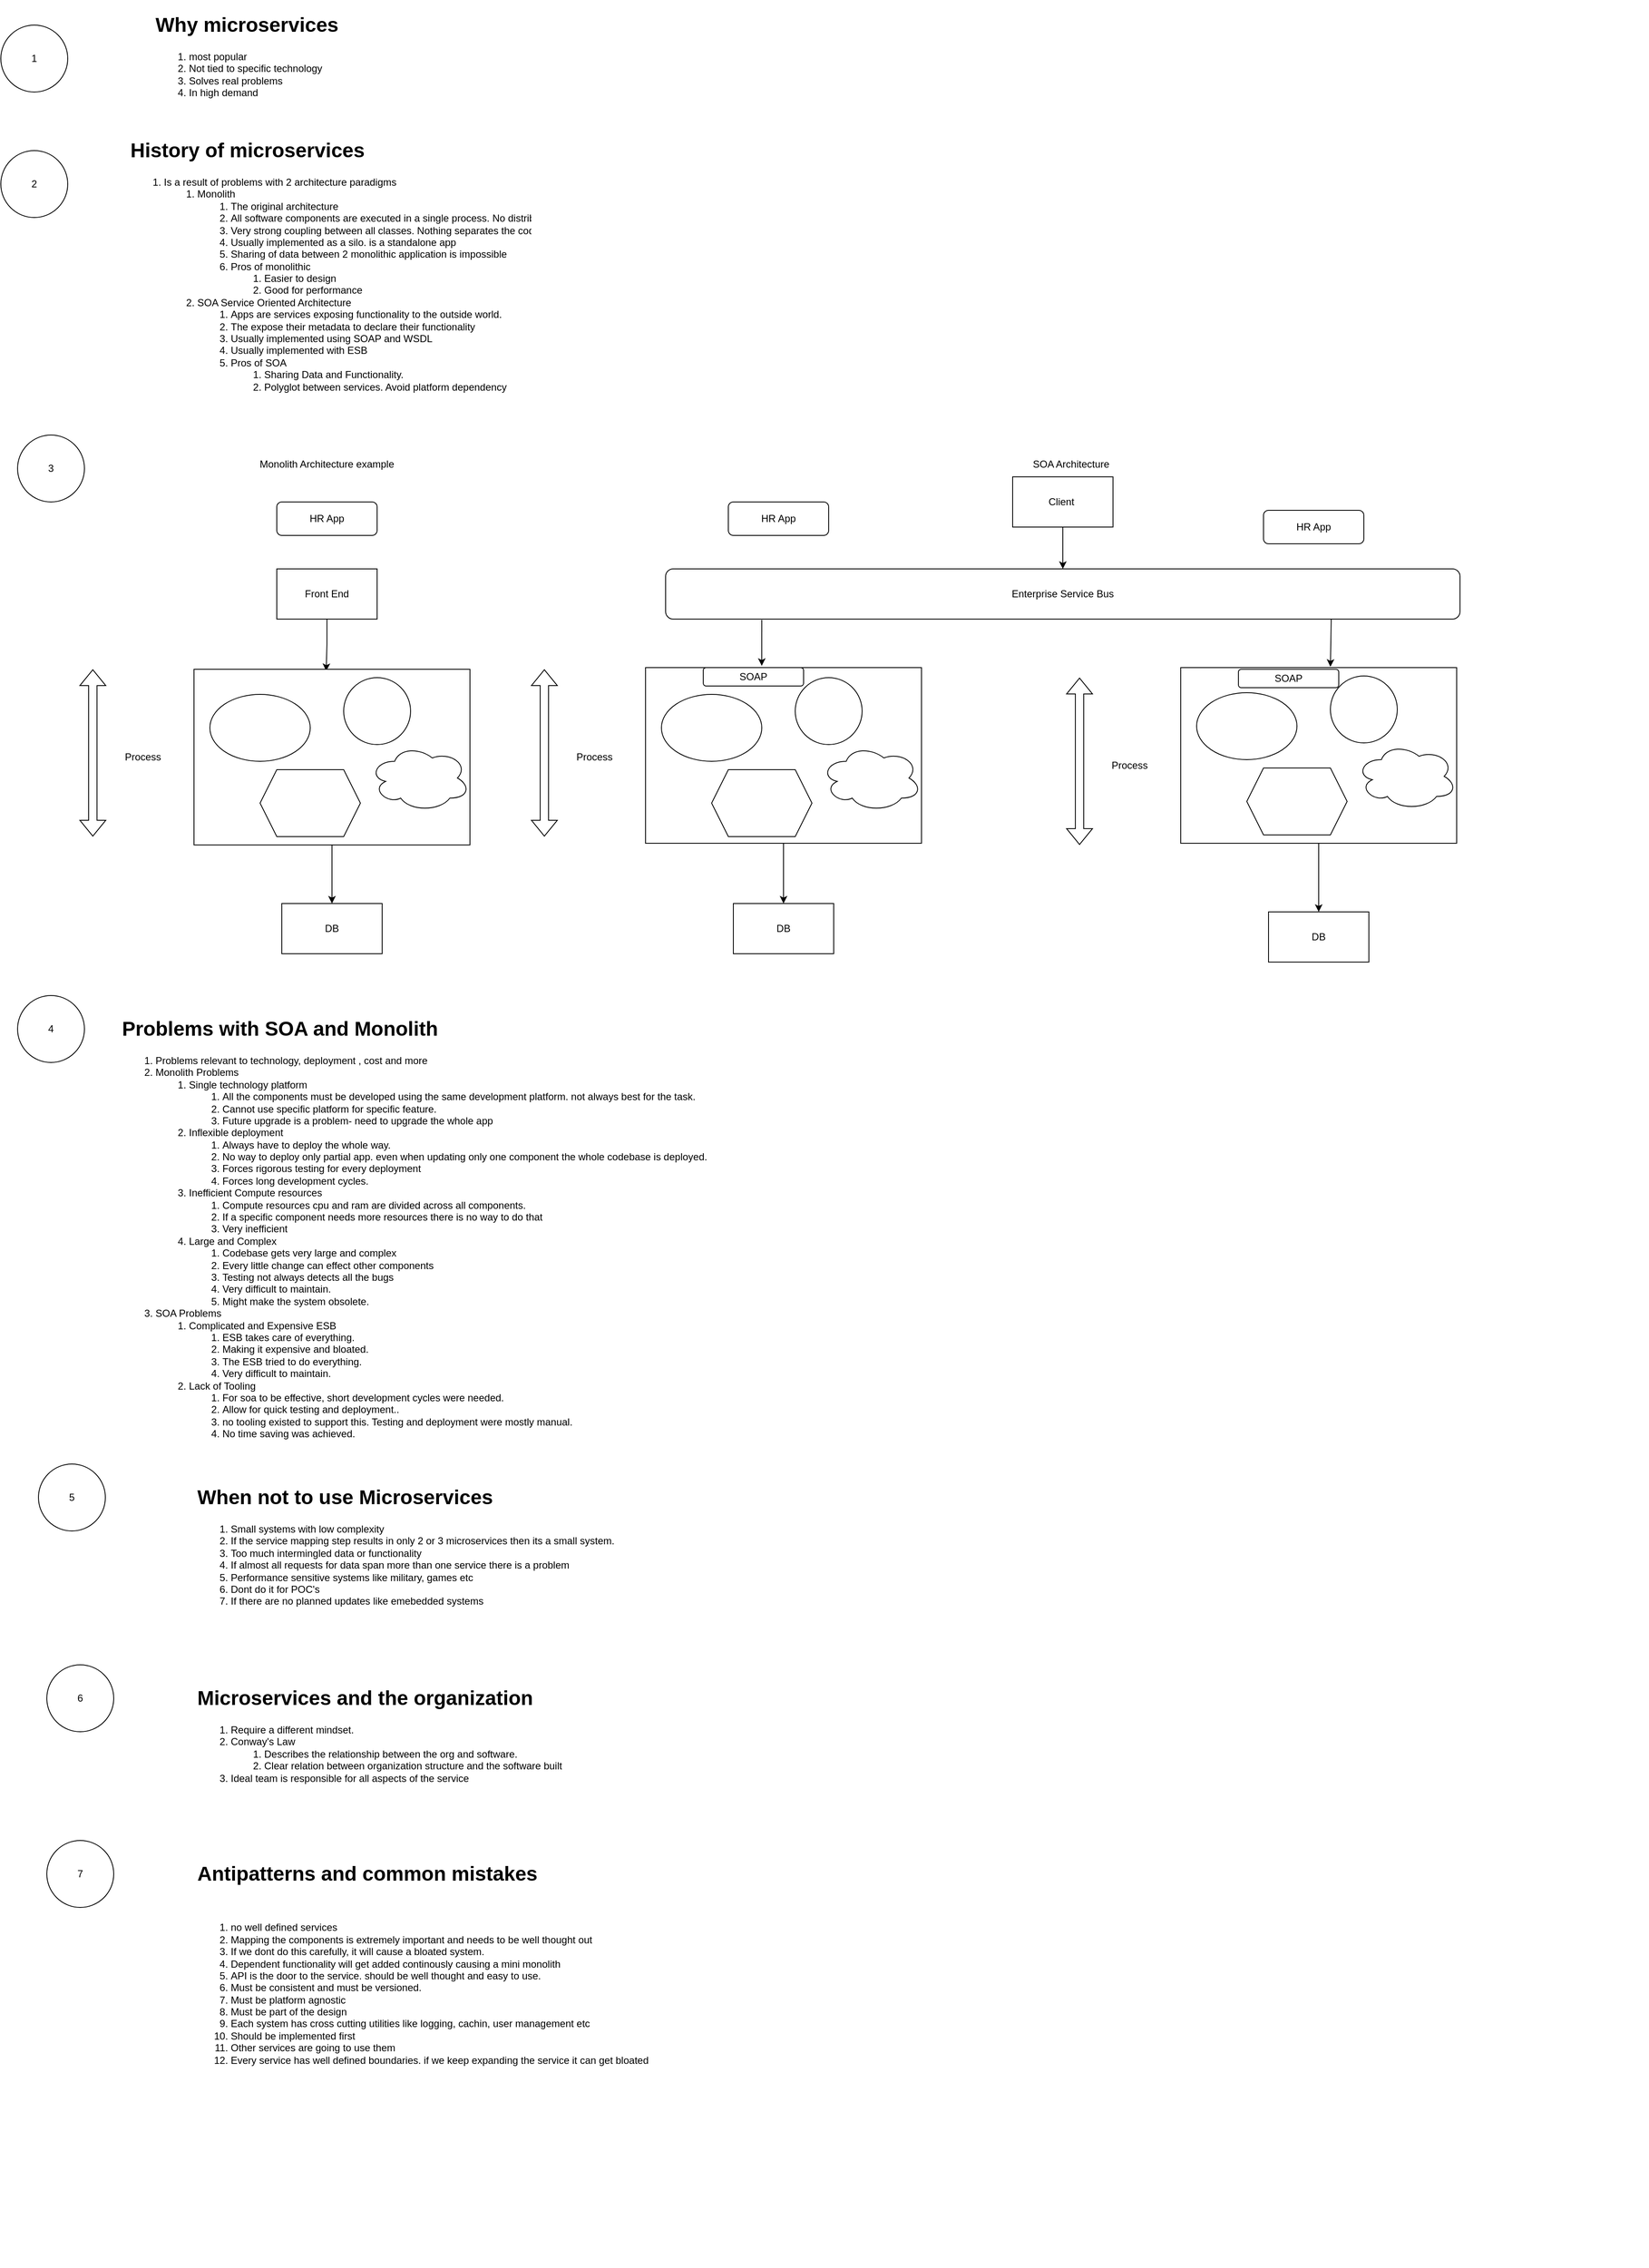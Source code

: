 <mxfile version="21.4.0" type="github" pages="8">
  <diagram name="Introduction" id="pCYoApze2mlJDBtpFGO-">
    <mxGraphModel dx="954" dy="616" grid="1" gridSize="10" guides="1" tooltips="1" connect="1" arrows="1" fold="1" page="1" pageScale="1" pageWidth="3300" pageHeight="4681" math="0" shadow="0">
      <root>
        <mxCell id="0" />
        <mxCell id="1" parent="0" />
        <mxCell id="_pW_XKn8Rst2uhFRbYtF-1" value="&lt;h1&gt;Why microservices&lt;/h1&gt;&lt;div&gt;&lt;ol&gt;&lt;li&gt;most popular&lt;/li&gt;&lt;li&gt;Not tied to specific technology&lt;/li&gt;&lt;li&gt;Solves real problems&lt;/li&gt;&lt;li&gt;In high demand&lt;/li&gt;&lt;/ol&gt;&lt;/div&gt;" style="text;html=1;strokeColor=none;fillColor=none;spacing=5;spacingTop=-20;whiteSpace=wrap;overflow=hidden;rounded=0;" vertex="1" parent="1">
          <mxGeometry x="240" y="90" width="1790" height="120" as="geometry" />
        </mxCell>
        <mxCell id="_pW_XKn8Rst2uhFRbYtF-2" value="1" style="ellipse;whiteSpace=wrap;html=1;aspect=fixed;" vertex="1" parent="1">
          <mxGeometry x="60" y="110" width="80" height="80" as="geometry" />
        </mxCell>
        <mxCell id="_pW_XKn8Rst2uhFRbYtF-3" value="&lt;h1&gt;History of microservices&lt;/h1&gt;&lt;div&gt;&lt;ol&gt;&lt;li&gt;Is a result of problems with 2 architecture paradigms&lt;/li&gt;&lt;ol&gt;&lt;li&gt;Monolith&lt;/li&gt;&lt;ol&gt;&lt;li&gt;The original architecture&lt;/li&gt;&lt;li&gt;All software components are executed in a single process. No distribution of any kind&lt;/li&gt;&lt;li&gt;Very strong coupling between all classes. Nothing separates the code.&lt;/li&gt;&lt;li&gt;Usually implemented as a silo. is a standalone app&lt;/li&gt;&lt;li&gt;Sharing of data between 2 monolithic application is impossible&lt;/li&gt;&lt;li&gt;Pros of monolithic&lt;/li&gt;&lt;ol&gt;&lt;li&gt;Easier to design&lt;/li&gt;&lt;li&gt;Good for performance&amp;nbsp;&lt;/li&gt;&lt;/ol&gt;&lt;/ol&gt;&lt;li&gt;SOA Service Oriented Architecture&lt;/li&gt;&lt;ol&gt;&lt;li&gt;Apps are services exposing functionality to the outside world.&amp;nbsp;&lt;/li&gt;&lt;li&gt;The expose their metadata to declare their functionality&lt;/li&gt;&lt;li&gt;Usually implemented using SOAP and WSDL&lt;/li&gt;&lt;li&gt;Usually implemented with ESB&lt;/li&gt;&lt;li&gt;Pros of SOA&lt;/li&gt;&lt;ol&gt;&lt;li&gt;Sharing Data and Functionality.&lt;/li&gt;&lt;li&gt;Polyglot between services. Avoid platform dependency&lt;/li&gt;&lt;/ol&gt;&lt;/ol&gt;&lt;/ol&gt;&lt;/ol&gt;&lt;/div&gt;" style="text;html=1;strokeColor=none;fillColor=none;spacing=5;spacingTop=-20;whiteSpace=wrap;overflow=hidden;rounded=0;" vertex="1" parent="1">
          <mxGeometry x="210" y="240" width="1820" height="320" as="geometry" />
        </mxCell>
        <mxCell id="_pW_XKn8Rst2uhFRbYtF-4" value="2" style="ellipse;whiteSpace=wrap;html=1;aspect=fixed;" vertex="1" parent="1">
          <mxGeometry x="60" y="260" width="80" height="80" as="geometry" />
        </mxCell>
        <mxCell id="_pW_XKn8Rst2uhFRbYtF-5" value="3" style="ellipse;whiteSpace=wrap;html=1;aspect=fixed;" vertex="1" parent="1">
          <mxGeometry x="80" y="600" width="80" height="80" as="geometry" />
        </mxCell>
        <mxCell id="_pW_XKn8Rst2uhFRbYtF-6" value="Monolith Architecture example" style="text;html=1;strokeColor=none;fillColor=none;align=center;verticalAlign=middle;whiteSpace=wrap;rounded=0;" vertex="1" parent="1">
          <mxGeometry x="250" y="620" width="400" height="30" as="geometry" />
        </mxCell>
        <mxCell id="_pW_XKn8Rst2uhFRbYtF-7" value="HR App" style="rounded=1;whiteSpace=wrap;html=1;" vertex="1" parent="1">
          <mxGeometry x="390" y="680" width="120" height="40" as="geometry" />
        </mxCell>
        <mxCell id="_pW_XKn8Rst2uhFRbYtF-14" style="edgeStyle=orthogonalEdgeStyle;rounded=0;orthogonalLoop=1;jettySize=auto;html=1;entryX=0.479;entryY=0.01;entryDx=0;entryDy=0;entryPerimeter=0;" edge="1" parent="1" source="_pW_XKn8Rst2uhFRbYtF-8" target="_pW_XKn8Rst2uhFRbYtF-9">
          <mxGeometry relative="1" as="geometry" />
        </mxCell>
        <mxCell id="_pW_XKn8Rst2uhFRbYtF-8" value="Front End" style="rounded=0;whiteSpace=wrap;html=1;" vertex="1" parent="1">
          <mxGeometry x="390" y="760" width="120" height="60" as="geometry" />
        </mxCell>
        <mxCell id="_pW_XKn8Rst2uhFRbYtF-17" value="" style="edgeStyle=orthogonalEdgeStyle;rounded=0;orthogonalLoop=1;jettySize=auto;html=1;" edge="1" parent="1" source="_pW_XKn8Rst2uhFRbYtF-9" target="_pW_XKn8Rst2uhFRbYtF-16">
          <mxGeometry relative="1" as="geometry" />
        </mxCell>
        <mxCell id="_pW_XKn8Rst2uhFRbYtF-9" value="" style="rounded=0;whiteSpace=wrap;html=1;" vertex="1" parent="1">
          <mxGeometry x="291" y="880" width="330" height="210" as="geometry" />
        </mxCell>
        <mxCell id="_pW_XKn8Rst2uhFRbYtF-10" value="" style="ellipse;whiteSpace=wrap;html=1;" vertex="1" parent="1">
          <mxGeometry x="310" y="910" width="120" height="80" as="geometry" />
        </mxCell>
        <mxCell id="_pW_XKn8Rst2uhFRbYtF-11" value="" style="ellipse;whiteSpace=wrap;html=1;aspect=fixed;" vertex="1" parent="1">
          <mxGeometry x="470" y="890" width="80" height="80" as="geometry" />
        </mxCell>
        <mxCell id="_pW_XKn8Rst2uhFRbYtF-12" value="" style="shape=hexagon;perimeter=hexagonPerimeter2;whiteSpace=wrap;html=1;fixedSize=1;" vertex="1" parent="1">
          <mxGeometry x="370" y="1000" width="120" height="80" as="geometry" />
        </mxCell>
        <mxCell id="_pW_XKn8Rst2uhFRbYtF-15" value="" style="ellipse;shape=cloud;whiteSpace=wrap;html=1;" vertex="1" parent="1">
          <mxGeometry x="501" y="970" width="120" height="80" as="geometry" />
        </mxCell>
        <mxCell id="_pW_XKn8Rst2uhFRbYtF-16" value="DB" style="rounded=0;whiteSpace=wrap;html=1;" vertex="1" parent="1">
          <mxGeometry x="396" y="1160" width="120" height="60" as="geometry" />
        </mxCell>
        <mxCell id="_pW_XKn8Rst2uhFRbYtF-18" value="" style="shape=flexArrow;endArrow=classic;startArrow=classic;html=1;rounded=0;" edge="1" parent="1">
          <mxGeometry width="100" height="100" relative="1" as="geometry">
            <mxPoint x="170" y="1080" as="sourcePoint" />
            <mxPoint x="170" y="880" as="targetPoint" />
          </mxGeometry>
        </mxCell>
        <mxCell id="_pW_XKn8Rst2uhFRbYtF-19" value="Process" style="text;html=1;strokeColor=none;fillColor=none;align=center;verticalAlign=middle;whiteSpace=wrap;rounded=0;" vertex="1" parent="1">
          <mxGeometry x="200" y="970" width="60" height="30" as="geometry" />
        </mxCell>
        <mxCell id="_pW_XKn8Rst2uhFRbYtF-20" value="SOA Architecture" style="text;html=1;strokeColor=none;fillColor=none;align=center;verticalAlign=middle;whiteSpace=wrap;rounded=0;" vertex="1" parent="1">
          <mxGeometry x="1140" y="620" width="400" height="30" as="geometry" />
        </mxCell>
        <mxCell id="_pW_XKn8Rst2uhFRbYtF-21" value="HR App" style="rounded=1;whiteSpace=wrap;html=1;" vertex="1" parent="1">
          <mxGeometry x="930" y="680" width="120" height="40" as="geometry" />
        </mxCell>
        <mxCell id="_pW_XKn8Rst2uhFRbYtF-24" value="" style="edgeStyle=orthogonalEdgeStyle;rounded=0;orthogonalLoop=1;jettySize=auto;html=1;" edge="1" parent="1" source="_pW_XKn8Rst2uhFRbYtF-25" target="_pW_XKn8Rst2uhFRbYtF-30">
          <mxGeometry relative="1" as="geometry" />
        </mxCell>
        <mxCell id="_pW_XKn8Rst2uhFRbYtF-25" value="" style="rounded=0;whiteSpace=wrap;html=1;" vertex="1" parent="1">
          <mxGeometry x="831" y="878" width="330" height="210" as="geometry" />
        </mxCell>
        <mxCell id="_pW_XKn8Rst2uhFRbYtF-26" value="" style="ellipse;whiteSpace=wrap;html=1;" vertex="1" parent="1">
          <mxGeometry x="850" y="910" width="120" height="80" as="geometry" />
        </mxCell>
        <mxCell id="_pW_XKn8Rst2uhFRbYtF-27" value="" style="ellipse;whiteSpace=wrap;html=1;aspect=fixed;" vertex="1" parent="1">
          <mxGeometry x="1010" y="890" width="80" height="80" as="geometry" />
        </mxCell>
        <mxCell id="_pW_XKn8Rst2uhFRbYtF-28" value="" style="shape=hexagon;perimeter=hexagonPerimeter2;whiteSpace=wrap;html=1;fixedSize=1;" vertex="1" parent="1">
          <mxGeometry x="910" y="1000" width="120" height="80" as="geometry" />
        </mxCell>
        <mxCell id="_pW_XKn8Rst2uhFRbYtF-29" value="" style="ellipse;shape=cloud;whiteSpace=wrap;html=1;" vertex="1" parent="1">
          <mxGeometry x="1041" y="970" width="120" height="80" as="geometry" />
        </mxCell>
        <mxCell id="_pW_XKn8Rst2uhFRbYtF-30" value="DB" style="rounded=0;whiteSpace=wrap;html=1;" vertex="1" parent="1">
          <mxGeometry x="936" y="1160" width="120" height="60" as="geometry" />
        </mxCell>
        <mxCell id="_pW_XKn8Rst2uhFRbYtF-31" value="" style="shape=flexArrow;endArrow=classic;startArrow=classic;html=1;rounded=0;" edge="1" parent="1">
          <mxGeometry width="100" height="100" relative="1" as="geometry">
            <mxPoint x="710" y="1080" as="sourcePoint" />
            <mxPoint x="710" y="880" as="targetPoint" />
          </mxGeometry>
        </mxCell>
        <mxCell id="_pW_XKn8Rst2uhFRbYtF-32" value="Process" style="text;html=1;strokeColor=none;fillColor=none;align=center;verticalAlign=middle;whiteSpace=wrap;rounded=0;" vertex="1" parent="1">
          <mxGeometry x="740" y="970" width="60" height="30" as="geometry" />
        </mxCell>
        <mxCell id="_pW_XKn8Rst2uhFRbYtF-33" value="HR App" style="rounded=1;whiteSpace=wrap;html=1;" vertex="1" parent="1">
          <mxGeometry x="1570" y="690" width="120" height="40" as="geometry" />
        </mxCell>
        <mxCell id="_pW_XKn8Rst2uhFRbYtF-50" value="" style="edgeStyle=orthogonalEdgeStyle;rounded=0;orthogonalLoop=1;jettySize=auto;html=1;" edge="1" parent="1" source="_pW_XKn8Rst2uhFRbYtF-35" target="_pW_XKn8Rst2uhFRbYtF-45">
          <mxGeometry relative="1" as="geometry" />
        </mxCell>
        <mxCell id="_pW_XKn8Rst2uhFRbYtF-35" value="Client&amp;nbsp;" style="rounded=0;whiteSpace=wrap;html=1;" vertex="1" parent="1">
          <mxGeometry x="1270" y="650" width="120" height="60" as="geometry" />
        </mxCell>
        <mxCell id="_pW_XKn8Rst2uhFRbYtF-36" value="" style="edgeStyle=orthogonalEdgeStyle;rounded=0;orthogonalLoop=1;jettySize=auto;html=1;" edge="1" parent="1" source="_pW_XKn8Rst2uhFRbYtF-37" target="_pW_XKn8Rst2uhFRbYtF-42">
          <mxGeometry relative="1" as="geometry" />
        </mxCell>
        <mxCell id="_pW_XKn8Rst2uhFRbYtF-37" value="" style="rounded=0;whiteSpace=wrap;html=1;" vertex="1" parent="1">
          <mxGeometry x="1471" y="878" width="330" height="210" as="geometry" />
        </mxCell>
        <mxCell id="_pW_XKn8Rst2uhFRbYtF-38" value="" style="ellipse;whiteSpace=wrap;html=1;" vertex="1" parent="1">
          <mxGeometry x="1490" y="908" width="120" height="80" as="geometry" />
        </mxCell>
        <mxCell id="_pW_XKn8Rst2uhFRbYtF-39" value="" style="ellipse;whiteSpace=wrap;html=1;aspect=fixed;" vertex="1" parent="1">
          <mxGeometry x="1650" y="888" width="80" height="80" as="geometry" />
        </mxCell>
        <mxCell id="_pW_XKn8Rst2uhFRbYtF-40" value="" style="shape=hexagon;perimeter=hexagonPerimeter2;whiteSpace=wrap;html=1;fixedSize=1;" vertex="1" parent="1">
          <mxGeometry x="1550" y="998" width="120" height="80" as="geometry" />
        </mxCell>
        <mxCell id="_pW_XKn8Rst2uhFRbYtF-41" value="" style="ellipse;shape=cloud;whiteSpace=wrap;html=1;" vertex="1" parent="1">
          <mxGeometry x="1681" y="968" width="120" height="80" as="geometry" />
        </mxCell>
        <mxCell id="_pW_XKn8Rst2uhFRbYtF-42" value="DB" style="rounded=0;whiteSpace=wrap;html=1;" vertex="1" parent="1">
          <mxGeometry x="1576" y="1170" width="120" height="60" as="geometry" />
        </mxCell>
        <mxCell id="_pW_XKn8Rst2uhFRbYtF-43" value="" style="shape=flexArrow;endArrow=classic;startArrow=classic;html=1;rounded=0;" edge="1" parent="1">
          <mxGeometry width="100" height="100" relative="1" as="geometry">
            <mxPoint x="1350" y="1090" as="sourcePoint" />
            <mxPoint x="1350" y="890" as="targetPoint" />
          </mxGeometry>
        </mxCell>
        <mxCell id="_pW_XKn8Rst2uhFRbYtF-44" value="Process" style="text;html=1;strokeColor=none;fillColor=none;align=center;verticalAlign=middle;whiteSpace=wrap;rounded=0;" vertex="1" parent="1">
          <mxGeometry x="1380" y="980" width="60" height="30" as="geometry" />
        </mxCell>
        <mxCell id="_pW_XKn8Rst2uhFRbYtF-45" value="Enterprise Service Bus" style="rounded=1;whiteSpace=wrap;html=1;" vertex="1" parent="1">
          <mxGeometry x="855" y="760" width="950" height="60" as="geometry" />
        </mxCell>
        <mxCell id="_pW_XKn8Rst2uhFRbYtF-46" value="" style="endArrow=classic;html=1;rounded=0;entryX=0.412;entryY=-0.01;entryDx=0;entryDy=0;entryPerimeter=0;" edge="1" parent="1">
          <mxGeometry width="50" height="50" relative="1" as="geometry">
            <mxPoint x="970" y="821" as="sourcePoint" />
            <mxPoint x="969.96" y="875.9" as="targetPoint" />
          </mxGeometry>
        </mxCell>
        <mxCell id="_pW_XKn8Rst2uhFRbYtF-47" value="" style="endArrow=classic;html=1;rounded=0;exitX=0.124;exitY=1.017;exitDx=0;exitDy=0;exitPerimeter=0;entryX=0.412;entryY=-0.01;entryDx=0;entryDy=0;entryPerimeter=0;" edge="1" parent="1">
          <mxGeometry width="50" height="50" relative="1" as="geometry">
            <mxPoint x="1651" y="820" as="sourcePoint" />
            <mxPoint x="1650" y="877" as="targetPoint" />
          </mxGeometry>
        </mxCell>
        <mxCell id="_pW_XKn8Rst2uhFRbYtF-48" value="SOAP" style="rounded=1;whiteSpace=wrap;html=1;" vertex="1" parent="1">
          <mxGeometry x="900" y="878" width="120" height="22" as="geometry" />
        </mxCell>
        <mxCell id="_pW_XKn8Rst2uhFRbYtF-49" value="SOAP" style="rounded=1;whiteSpace=wrap;html=1;" vertex="1" parent="1">
          <mxGeometry x="1540" y="880" width="120" height="22" as="geometry" />
        </mxCell>
        <mxCell id="_pW_XKn8Rst2uhFRbYtF-51" value="4" style="ellipse;whiteSpace=wrap;html=1;aspect=fixed;" vertex="1" parent="1">
          <mxGeometry x="80" y="1270" width="80" height="80" as="geometry" />
        </mxCell>
        <mxCell id="_pW_XKn8Rst2uhFRbYtF-53" value="&lt;h1&gt;Problems with SOA and Monolith&lt;/h1&gt;&lt;div&gt;&lt;ol&gt;&lt;li&gt;Problems relevant to technology, deployment , cost and more&lt;/li&gt;&lt;li&gt;Monolith Problems&lt;/li&gt;&lt;ol&gt;&lt;li&gt;Single technology platform&lt;/li&gt;&lt;ol&gt;&lt;li&gt;All the components must be developed using the same development platform. not always best for the task.&lt;/li&gt;&lt;li&gt;Cannot use specific platform for specific feature.&lt;/li&gt;&lt;li&gt;Future upgrade is a problem- need to upgrade the whole app&lt;/li&gt;&lt;/ol&gt;&lt;li&gt;Inflexible deployment&lt;/li&gt;&lt;ol&gt;&lt;li&gt;Always have to deploy the whole way.&lt;/li&gt;&lt;li&gt;No way to deploy only partial app. even when updating only one component the whole codebase is deployed.&amp;nbsp;&lt;/li&gt;&lt;li&gt;Forces rigorous testing for every deployment&lt;/li&gt;&lt;li&gt;Forces long development cycles.&amp;nbsp;&lt;/li&gt;&lt;/ol&gt;&lt;li&gt;Inefficient Compute resources&lt;/li&gt;&lt;ol&gt;&lt;li&gt;Compute resources cpu and ram are divided across all components.&amp;nbsp;&lt;/li&gt;&lt;li&gt;If a specific component needs more resources there is no way to do that&lt;/li&gt;&lt;li&gt;Very inefficient&lt;/li&gt;&lt;/ol&gt;&lt;li&gt;Large and Complex&lt;/li&gt;&lt;ol&gt;&lt;li&gt;Codebase gets very large and complex&lt;/li&gt;&lt;li&gt;Every little change can effect other components&lt;/li&gt;&lt;li&gt;Testing not always detects all the bugs&lt;/li&gt;&lt;li&gt;Very difficult to maintain.&lt;/li&gt;&lt;li&gt;Might make the system obsolete.&amp;nbsp;&lt;/li&gt;&lt;/ol&gt;&lt;/ol&gt;&lt;li&gt;SOA Problems&lt;/li&gt;&lt;ol&gt;&lt;li&gt;Complicated and Expensive ESB&lt;/li&gt;&lt;ol&gt;&lt;li&gt;ESB takes care of everything.&lt;/li&gt;&lt;li&gt;Making it expensive and bloated.&amp;nbsp;&lt;/li&gt;&lt;li&gt;The ESB tried to do everything.&amp;nbsp;&lt;/li&gt;&lt;li&gt;Very difficult to maintain.&amp;nbsp;&lt;/li&gt;&lt;/ol&gt;&lt;li&gt;Lack of Tooling&lt;/li&gt;&lt;ol&gt;&lt;li&gt;For soa to be effective, short development cycles were needed.&amp;nbsp;&lt;/li&gt;&lt;li&gt;Allow for quick testing and deployment..&lt;/li&gt;&lt;li&gt;no tooling existed to support this. Testing and deployment were mostly manual.&amp;nbsp;&lt;/li&gt;&lt;li&gt;No time saving was achieved.&amp;nbsp;&lt;/li&gt;&lt;/ol&gt;&lt;/ol&gt;&lt;/ol&gt;&lt;/div&gt;" style="text;html=1;strokeColor=none;fillColor=none;spacing=5;spacingTop=-20;whiteSpace=wrap;overflow=hidden;rounded=0;" vertex="1" parent="1">
          <mxGeometry x="200" y="1290" width="1610" height="670" as="geometry" />
        </mxCell>
        <mxCell id="2-oeC8Q_QSao-l8PMyeR-1" value="5" style="ellipse;whiteSpace=wrap;html=1;aspect=fixed;" vertex="1" parent="1">
          <mxGeometry x="105" y="1830" width="80" height="80" as="geometry" />
        </mxCell>
        <mxCell id="2-oeC8Q_QSao-l8PMyeR-2" value="&lt;h1&gt;When not to use Microservices&lt;/h1&gt;&lt;div&gt;&lt;ol&gt;&lt;li&gt;Small systems with low complexity&lt;/li&gt;&lt;li&gt;If the service mapping step results in only 2 or 3 microservices then its a small system.&lt;/li&gt;&lt;li&gt;Too much intermingled data or functionality&lt;/li&gt;&lt;li&gt;If almost all requests for data span more than one service there is a problem&lt;/li&gt;&lt;li&gt;Performance sensitive systems like military, games etc&lt;/li&gt;&lt;li&gt;Dont do it for POC&#39;s&lt;/li&gt;&lt;li&gt;If there are no planned updates like emebedded systems&lt;/li&gt;&lt;/ol&gt;&lt;/div&gt;" style="text;html=1;strokeColor=none;fillColor=none;spacing=5;spacingTop=-20;whiteSpace=wrap;overflow=hidden;rounded=0;" vertex="1" parent="1">
          <mxGeometry x="290" y="1850" width="1545" height="170" as="geometry" />
        </mxCell>
        <mxCell id="2-oeC8Q_QSao-l8PMyeR-3" value="6" style="ellipse;whiteSpace=wrap;html=1;aspect=fixed;" vertex="1" parent="1">
          <mxGeometry x="115" y="2070" width="80" height="80" as="geometry" />
        </mxCell>
        <mxCell id="2-oeC8Q_QSao-l8PMyeR-4" value="&lt;h1&gt;Microservices and the organization&lt;/h1&gt;&lt;div&gt;&lt;ol&gt;&lt;li&gt;Require a different mindset.&lt;/li&gt;&lt;li&gt;Conway&#39;s Law&lt;/li&gt;&lt;ol&gt;&lt;li&gt;Describes the relationship between the org and software.&lt;/li&gt;&lt;li&gt;Clear relation between organization structure and the software built&lt;/li&gt;&lt;/ol&gt;&lt;li&gt;Ideal team is responsible for all aspects of the service&lt;/li&gt;&lt;/ol&gt;&lt;/div&gt;" style="text;html=1;strokeColor=none;fillColor=none;spacing=5;spacingTop=-20;whiteSpace=wrap;overflow=hidden;rounded=0;" vertex="1" parent="1">
          <mxGeometry x="290" y="2090" width="1555" height="140" as="geometry" />
        </mxCell>
        <mxCell id="2-oeC8Q_QSao-l8PMyeR-5" value="7" style="ellipse;whiteSpace=wrap;html=1;aspect=fixed;" vertex="1" parent="1">
          <mxGeometry x="115" y="2280" width="80" height="80" as="geometry" />
        </mxCell>
        <mxCell id="2-oeC8Q_QSao-l8PMyeR-6" value="&lt;h1&gt;Antipatterns and common mistakes&lt;/h1&gt;&lt;div&gt;&lt;br&gt;&lt;/div&gt;&lt;div&gt;&lt;ol&gt;&lt;li&gt;no well defined services&lt;/li&gt;&lt;li&gt;Mapping the components is extremely important and needs to be well thought out&lt;/li&gt;&lt;li&gt;If we dont do this carefully, it will cause a bloated system.&lt;/li&gt;&lt;li&gt;Dependent functionality will get added continously causing a mini monolith&lt;/li&gt;&lt;li&gt;API is the door to the service. should be well thought and easy to use.&amp;nbsp;&lt;/li&gt;&lt;li&gt;Must be consistent and must be versioned.&amp;nbsp;&lt;/li&gt;&lt;li&gt;Must be platform agnostic&lt;/li&gt;&lt;li&gt;Must be part of the design&lt;/li&gt;&lt;li&gt;Each system has cross cutting utilities like logging, cachin, user management etc&lt;/li&gt;&lt;li&gt;Should be implemented first&lt;/li&gt;&lt;li&gt;Other services are going to use them&lt;/li&gt;&lt;li&gt;Every service has well defined boundaries. if we keep expanding the service it can get bloated&lt;/li&gt;&lt;/ol&gt;&lt;/div&gt;" style="text;html=1;strokeColor=none;fillColor=none;spacing=5;spacingTop=-20;whiteSpace=wrap;overflow=hidden;rounded=0;" vertex="1" parent="1">
          <mxGeometry x="290" y="2300" width="1555" height="490" as="geometry" />
        </mxCell>
      </root>
    </mxGraphModel>
  </diagram>
  <diagram id="VmSBWSyXRmZxIbdGEE5O" name="Microservices Architecture">
    <mxGraphModel dx="954" dy="616" grid="1" gridSize="10" guides="1" tooltips="1" connect="1" arrows="1" fold="1" page="1" pageScale="1" pageWidth="3300" pageHeight="4681" math="0" shadow="0">
      <root>
        <mxCell id="0" />
        <mxCell id="1" parent="0" />
        <mxCell id="RjmY9fZh-co9vOFQIdaa-1" value="&lt;h1&gt;Microservices Architecture&lt;/h1&gt;&lt;div&gt;&lt;ol&gt;&lt;li&gt;Make it modular with simple API&lt;/li&gt;&lt;li&gt;Characteristics of MS&lt;/li&gt;&lt;ol&gt;&lt;li&gt;Componentization via Services&lt;/li&gt;&lt;ol&gt;&lt;li&gt;Modular design is always a good idea.&amp;nbsp;&lt;/li&gt;&lt;li&gt;Components are the parts that together compose the software.&amp;nbsp;&lt;/li&gt;&lt;li&gt;modularity can be achieved using&amp;nbsp;&lt;/li&gt;&lt;ol&gt;&lt;li&gt;Libraries - called directly within the process.&amp;nbsp;&lt;/li&gt;&lt;li&gt;Services - called by out of process mechanisms (WEB API, RPC)&lt;/li&gt;&lt;/ol&gt;&lt;li&gt;Modularity can be achieved using services.&amp;nbsp; -&amp;nbsp;&lt;/li&gt;&lt;li&gt;Libraries can be used within a service.&amp;nbsp;&lt;/li&gt;&lt;li&gt;This helps in independent deployment.&amp;nbsp;&lt;/li&gt;&lt;li&gt;Well defined interface&lt;/li&gt;&lt;/ol&gt;&lt;li&gt;Organized around business capabilities&lt;/li&gt;&lt;ol&gt;&lt;li&gt;Traditional projects have teams with horizontal responsibilities, UI,API,Logic, DB etc.&lt;/li&gt;&lt;li&gt;Every service is handled by a single team responsible for all aspects.&lt;/li&gt;&lt;li&gt;Helps in quick development.&lt;/li&gt;&lt;li&gt;Well defined boundaries.&lt;/li&gt;&lt;/ol&gt;&lt;li&gt;Products not projects.&amp;nbsp;&lt;/li&gt;&lt;ol&gt;&lt;ol&gt;&lt;li&gt;the goal is to deliver a working product.&amp;nbsp;&lt;/li&gt;&lt;li&gt;Product needs ongoing support and requires close relationship with the customer.&amp;nbsp;&lt;/li&gt;&lt;li&gt;Team is responsible for the MS after the delivery too.&amp;nbsp;&lt;/li&gt;&lt;li&gt;Increase customer satisfaction.&amp;nbsp;&lt;/li&gt;&lt;li&gt;Change developers mindset.&amp;nbsp;&lt;/li&gt;&lt;/ol&gt;&lt;/ol&gt;&lt;li&gt;Smart endpoints and Dumb pipes&lt;/li&gt;&lt;ol&gt;&lt;li&gt;Use dumb pipes - simple protocols&lt;/li&gt;&lt;li&gt;Strive to use what the web already offers. Usually REST API, the simplest API in existence.&amp;nbsp;&lt;/li&gt;&lt;li&gt;Direct connection between services is not a good idea.&amp;nbsp;&lt;/li&gt;&lt;li&gt;Better solution is to use dicovery service or a gateway.&lt;/li&gt;&lt;li&gt;Accelerate development&lt;/li&gt;&lt;li&gt;Make the app easier to maintain.&amp;nbsp;&lt;/li&gt;&lt;/ol&gt;&lt;li&gt;Decentralized Governance&lt;/li&gt;&lt;ol&gt;&lt;li&gt;With microservices each team makes its own decisions.platform, database, logs etc.&lt;/li&gt;&lt;li&gt;Each team is fully responsible for its services.&amp;nbsp;&lt;/li&gt;&lt;li&gt;Enabled by the loosely coupled nature of microservices.&amp;nbsp;&lt;/li&gt;&lt;li&gt;Enable making the optimal technology decisions for the specific service.&amp;nbsp;&lt;/li&gt;&lt;/ol&gt;&lt;li&gt;Decentralized Data Management&lt;/li&gt;&lt;ol&gt;&lt;li&gt;Each service has its own database.&lt;/li&gt;&lt;li&gt;Not always possible - raises problems like data duplication and distributed transactions.&lt;/li&gt;&lt;li&gt;Right tool for the right task.&lt;/li&gt;&lt;li&gt;Encourages isolation&lt;/li&gt;&lt;/ol&gt;&lt;li&gt;Infrastructure Automation&lt;/li&gt;&lt;ol&gt;&lt;li&gt;Tooling helps is automated Testing and automated deployment&lt;/li&gt;&lt;li&gt;Automation and short deployment cycles are a must.&amp;nbsp;&lt;/li&gt;&lt;/ol&gt;&lt;li&gt;Design for Failure&lt;/li&gt;&lt;ol&gt;&lt;li&gt;There are. lot of processes and a lot of network traffic, chances that it will go wrong&lt;/li&gt;&lt;li&gt;Code must assume failure can happen and handle it gracefully.&amp;nbsp;&lt;/li&gt;&lt;li&gt;Extensive loging and monitoring should be in place.&amp;nbsp;&lt;/li&gt;&lt;/ol&gt;&lt;li&gt;Evolutionary Design&lt;/li&gt;&lt;ol&gt;&lt;li&gt;The move should be gradual&lt;/li&gt;&lt;li&gt;No need to break everything apart.&amp;nbsp;&lt;/li&gt;&lt;li&gt;Start small and upgrade each part separately&lt;/li&gt;&lt;/ol&gt;&lt;li&gt;Summary&lt;/li&gt;&lt;ol&gt;&lt;li&gt;These are guidelines, not mandatory instructions.&amp;nbsp;&lt;/li&gt;&lt;li&gt;World is rapid changing.&amp;nbsp;&lt;/li&gt;&lt;li&gt;Most important attributes&lt;/li&gt;&lt;ol&gt;&lt;li&gt;Componentization&lt;/li&gt;&lt;li&gt;Organized around business capabilities.&amp;nbsp;&lt;/li&gt;&lt;li&gt;Decentralized Governance.&amp;nbsp;&lt;/li&gt;&lt;li&gt;Decentralized data management (when possible)&lt;/li&gt;&lt;li&gt;Infrastructure automation.&lt;/li&gt;&lt;/ol&gt;&lt;/ol&gt;&lt;/ol&gt;&lt;/ol&gt;&lt;/div&gt;" style="text;html=1;strokeColor=none;fillColor=none;spacing=5;spacingTop=-20;whiteSpace=wrap;overflow=hidden;rounded=0;" vertex="1" parent="1">
          <mxGeometry x="230" y="90" width="1800" height="990" as="geometry" />
        </mxCell>
        <mxCell id="RjmY9fZh-co9vOFQIdaa-2" value="1" style="ellipse;whiteSpace=wrap;html=1;aspect=fixed;" vertex="1" parent="1">
          <mxGeometry x="60" y="110" width="80" height="80" as="geometry" />
        </mxCell>
      </root>
    </mxGraphModel>
  </diagram>
  <diagram id="My3x1B4DMbfHm0b3hGsE" name="Problems solved by Microservices">
    <mxGraphModel dx="954" dy="616" grid="1" gridSize="10" guides="1" tooltips="1" connect="1" arrows="1" fold="1" page="1" pageScale="1" pageWidth="3300" pageHeight="4681" math="0" shadow="0">
      <root>
        <mxCell id="0" />
        <mxCell id="1" parent="0" />
        <mxCell id="WpojWRpCGX4HzJBxjbyE-1" value="&lt;h1&gt;Problems Solved by MS&lt;/h1&gt;&lt;div&gt;&lt;ol&gt;&lt;li&gt;Single Technology platform problem&lt;/li&gt;&lt;ol&gt;&lt;li&gt;The decentralized governance attribute solves this problem&lt;/li&gt;&lt;li&gt;Each team has its own architecture and hence solves the problem.&lt;/li&gt;&lt;li&gt;The team can select its own technology platform&lt;/li&gt;&lt;/ol&gt;&lt;li&gt;&lt;span style=&quot;background-color: initial;&quot;&gt;Inflexible Deployment&lt;/span&gt;&lt;/li&gt;&lt;ol&gt;&lt;li&gt;The compentization via services solves this problem.&amp;nbsp;&lt;/li&gt;&lt;li&gt;Each service has loose coupling and hence allows independent deployment.&amp;nbsp;&lt;/li&gt;&lt;li&gt;The decentralized data management also solves this problem&lt;/li&gt;&lt;/ol&gt;&lt;li&gt;&lt;span style=&quot;background-color: initial;&quot;&gt;Inefficient Compute resources&lt;/span&gt;&amp;nbsp;&lt;/li&gt;&lt;ol&gt;&lt;li style=&quot;border-color: var(--border-color);&quot;&gt;The compentization via services solves this problem.&amp;nbsp;&lt;/li&gt;&lt;li&gt;Each service runs on a process so the compute can be allocated based on requirement.&lt;/li&gt;&lt;/ol&gt;&lt;li&gt;Large and Complex&lt;/li&gt;&lt;ol&gt;&lt;li style=&quot;border-color: var(--border-color);&quot;&gt;The compentization via services solves this problem.&amp;nbsp;&lt;/li&gt;&lt;li&gt;We get well defined boundaries for each service.&lt;/li&gt;&lt;li&gt;Separating the system into services makes it easier to maintain.&lt;/li&gt;&lt;li style=&quot;border-color: var(--border-color);&quot;&gt;The decentralized data management also solves this problem&lt;br&gt;&lt;/li&gt;&lt;li style=&quot;border-color: var(--border-color);&quot;&gt;The organized around business capability also helps solve this problem.&lt;/li&gt;&lt;/ol&gt;&lt;li&gt;Complicated and Expensive ESB&lt;/li&gt;&lt;ol&gt;&lt;li&gt;the smart end points and dumb pipes solve this problem.&lt;/li&gt;&lt;li&gt;It uses rest and is the simplest form of communication.&lt;/li&gt;&lt;li&gt;The service itself provides smart end points that transfer the required data from one service to another.&amp;nbsp;&amp;nbsp;&lt;/li&gt;&lt;/ol&gt;&lt;li&gt;Lack of tooling&lt;/li&gt;&lt;ol&gt;&lt;li&gt;The infrastructure automation attribute solves the problem.&lt;/li&gt;&lt;li&gt;This automates testing and deployment, thus providing short deployment cycles. making the architecture moe efficient and effective.&lt;/li&gt;&lt;/ol&gt;&lt;/ol&gt;&lt;/div&gt;" style="text;html=1;strokeColor=none;fillColor=none;spacing=5;spacingTop=-20;whiteSpace=wrap;overflow=hidden;rounded=0;" vertex="1" parent="1">
          <mxGeometry x="230" y="90" width="1800" height="990" as="geometry" />
        </mxCell>
        <mxCell id="WpojWRpCGX4HzJBxjbyE-2" value="1" style="ellipse;whiteSpace=wrap;html=1;aspect=fixed;" vertex="1" parent="1">
          <mxGeometry x="60" y="110" width="80" height="80" as="geometry" />
        </mxCell>
      </root>
    </mxGraphModel>
  </diagram>
  <diagram id="sMO_ZLFPs1do2us0DImt" name="Designing Microservices architecture">
    <mxGraphModel dx="954" dy="616" grid="1" gridSize="10" guides="1" tooltips="1" connect="1" arrows="1" fold="1" page="1" pageScale="1" pageWidth="3300" pageHeight="4681" math="0" shadow="0">
      <root>
        <mxCell id="0" />
        <mxCell id="1" parent="0" />
        <mxCell id="76dl61g1S3oh7y2TEsYR-1" value="&lt;h1&gt;Designing MS Architecture&lt;/h1&gt;&lt;div&gt;&lt;ol&gt;&lt;li&gt;Architecture Process&lt;/li&gt;&lt;ol&gt;&lt;li&gt;Has to be a methodical process.&amp;nbsp;&lt;/li&gt;&lt;li&gt;Do not rush into deployment&lt;/li&gt;&lt;li&gt;Plan mode and code less. Critical to the success of the system.&amp;nbsp;&lt;/li&gt;&lt;li&gt;The Process&lt;/li&gt;&lt;ol&gt;&lt;li&gt;Understand the systems requirements&lt;/li&gt;&lt;li&gt;Understand the non functional requirements&lt;/li&gt;&lt;li&gt;Map the components&lt;/li&gt;&lt;ol&gt;&lt;li&gt;Map the components&lt;/li&gt;&lt;ol&gt;&lt;li&gt;Single most important step in the process.&lt;/li&gt;&lt;li&gt;Determines how the system will look like in the wrong run&lt;/li&gt;&lt;li&gt;Once set not easy to change.&amp;nbsp;&lt;/li&gt;&lt;li&gt;Defining the various components of the system.&amp;nbsp;&lt;/li&gt;&lt;li&gt;Remember components = services&lt;/li&gt;&lt;li&gt;Mapping should be based on&amp;nbsp;&lt;/li&gt;&lt;ol&gt;&lt;li&gt;Business Requirements&lt;/li&gt;&lt;ol&gt;&lt;li&gt;Collection of requirements around a specific business capability eg) orders management received by customers&lt;/li&gt;&lt;/ol&gt;&lt;li&gt;Functional Autonomy&lt;/li&gt;&lt;ol&gt;&lt;li&gt;The maximum functionality that does not involve other business requirements.&lt;/li&gt;&lt;li&gt;Almost impossible to have complete decoupling. The real creativity is to make it less dependent as possible&lt;/li&gt;&lt;/ol&gt;&lt;li&gt;Data Entities&lt;/li&gt;&lt;ol&gt;&lt;li&gt;Service is designed around well specified data entities&lt;/li&gt;&lt;li&gt;Identify the major entities in the system.&lt;/li&gt;&lt;li&gt;Data can be related to other entities but just by their ID&lt;/li&gt;&lt;/ol&gt;&lt;li&gt;Data Autonomy&lt;/li&gt;&lt;ol&gt;&lt;li&gt;The underlying data is an atomic unit.&amp;nbsp;&lt;/li&gt;&lt;li&gt;Service does not depend on data from other services to function properly&lt;/li&gt;&lt;/ol&gt;&lt;/ol&gt;&lt;li&gt;Cross Cutting services - services that provide system wide utilities.&lt;/li&gt;&lt;ol&gt;&lt;li&gt;Logging&lt;/li&gt;&lt;li&gt;Caching&lt;/li&gt;&lt;li&gt;user management&lt;/li&gt;&lt;/ol&gt;&lt;/ol&gt;&lt;li&gt;Communication Patterns&amp;nbsp;&lt;/li&gt;&lt;ol&gt;&lt;li&gt;Efficient communication services is crucial. hence important to choose the correct communication pattern.&lt;/li&gt;&lt;li&gt;Main patterns&amp;nbsp;&lt;/li&gt;&lt;ol&gt;&lt;li&gt;1-1 synch&lt;/li&gt;&lt;ol&gt;&lt;li&gt;A service calls for another service and waits for response.&amp;nbsp;&lt;/li&gt;&lt;li&gt;Used mainly when the calling service needs the data to continue processing&lt;/li&gt;&lt;li&gt;Pros - immediate response, error handling is simple, easy to implement&lt;/li&gt;&lt;li&gt;Cons - Performance, use it only when absolutely required. Direct communication can cause a spider web&lt;/li&gt;&lt;ol&gt;&lt;li&gt;Service Discovery approach&amp;nbsp;&lt;/li&gt;&lt;ol&gt;&lt;li&gt;Maintain another service that maintains a directory of all the service.&amp;nbsp;&lt;/li&gt;&lt;li&gt;The calling service will call this service and query the url of the service it wants to connect to.&amp;nbsp;&lt;/li&gt;&lt;/ol&gt;&lt;li&gt;Using a Gateway&lt;/li&gt;&lt;ol&gt;&lt;li&gt;Calling service goes to the gateway. The gateway knows the url and redirects&lt;/li&gt;&lt;/ol&gt;&lt;/ol&gt;&lt;/ol&gt;&lt;li&gt;1-1 asynch&lt;/li&gt;&lt;ol&gt;&lt;li&gt;A service calls another service and continues working. does not wait for response.&amp;nbsp;&lt;/li&gt;&lt;li&gt;Pros - obviously performance . there is no blocking.&amp;nbsp;&lt;/li&gt;&lt;li&gt;Cons -&amp;nbsp; needs more setup and error handling is difficult.&amp;nbsp;&lt;/li&gt;&lt;ol&gt;&lt;li&gt;Rabbit MQ can be used&lt;/li&gt;&lt;/ol&gt;&lt;/ol&gt;&lt;li&gt;Pub-Sub/Event Driven&lt;/li&gt;&lt;ol&gt;&lt;li&gt;A service wants to notify other services about an event.&amp;nbsp;&lt;/li&gt;&lt;li&gt;The service has no idea about how many services are listening&amp;nbsp;&lt;/li&gt;&lt;li&gt;Pros - performance and can notify multiple services at once.&lt;/li&gt;&lt;li&gt;Cons - requires complicated setup, difficult to handle error, and might cause load in the system&amp;nbsp;&lt;/li&gt;&lt;ol&gt;&lt;li&gt;Rabbit MQ, Azure event grid&lt;/li&gt;&lt;/ol&gt;&lt;/ol&gt;&lt;/ol&gt;&lt;/ol&gt;&lt;/ol&gt;&lt;li&gt;Select the technology stack&lt;/li&gt;&lt;ol&gt;&lt;li&gt;Development platform for backend - node and .net core are the best&amp;nbsp;&lt;/li&gt;&lt;li&gt;Data Store -&amp;nbsp;&lt;/li&gt;&lt;ol&gt;&lt;li&gt;4 types&lt;/li&gt;&lt;ol&gt;&lt;li&gt;Relational - tradition relational db, data stored in tables&amp;nbsp; Sql Server, MqSql, Postgres&lt;/li&gt;&lt;li&gt;noSql - emphasis on scale and performance, unstructured data and schema less. data stored in JSON format, mongo, couchbase, azure cosmos&lt;/li&gt;&lt;li&gt;Cache - stores in memory data for fast access, distributes data across nodes. stores serializable data eg)redis&lt;/li&gt;&lt;li&gt;Object Store - stores unstructured large data, documents photos and files azure blob, amazon s3, minio&lt;/li&gt;&lt;/ol&gt;&lt;/ol&gt;&lt;/ol&gt;&lt;li&gt;Design the architecture&lt;/li&gt;&lt;ol&gt;&lt;li&gt;Services architecture is no different from regular software.&lt;/li&gt;&lt;li&gt;Layers paradigm&lt;/li&gt;&lt;ol&gt;&lt;li&gt;represent horizontal functionality&amp;nbsp;&lt;/li&gt;&lt;ol&gt;&lt;li&gt;Expose User interface /API - UI (Expose API / json handling / Auth&lt;/li&gt;&lt;li&gt;Execute Logic - business logic (Validation / enrichment / computation)&lt;/li&gt;&lt;li&gt;Save retrieve data - Data access layer (connection handling / querying and saving data / transaction handling)&lt;/li&gt;&lt;/ol&gt;&lt;/ol&gt;&lt;/ol&gt;&lt;li&gt;Write architecture document&lt;/li&gt;&lt;li&gt;Support the team&lt;/li&gt;&lt;/ol&gt;&lt;/ol&gt;&lt;/ol&gt;&lt;/div&gt;" style="text;html=1;strokeColor=none;fillColor=none;spacing=5;spacingTop=-20;whiteSpace=wrap;overflow=hidden;rounded=0;" vertex="1" parent="1">
          <mxGeometry x="460" y="92" width="1570" height="1528" as="geometry" />
        </mxCell>
        <mxCell id="76dl61g1S3oh7y2TEsYR-2" value="1" style="ellipse;whiteSpace=wrap;html=1;aspect=fixed;" vertex="1" parent="1">
          <mxGeometry x="60" y="110" width="80" height="80" as="geometry" />
        </mxCell>
        <mxCell id="76dl61g1S3oh7y2TEsYR-4" value="2" style="ellipse;whiteSpace=wrap;html=1;aspect=fixed;" vertex="1" parent="1">
          <mxGeometry x="130" y="1620" width="80" height="80" as="geometry" />
        </mxCell>
        <mxCell id="76dl61g1S3oh7y2TEsYR-5" value="Mapping the Components - Example" style="text;html=1;strokeColor=none;fillColor=none;align=center;verticalAlign=middle;whiteSpace=wrap;rounded=0;" vertex="1" parent="1">
          <mxGeometry x="250" y="1641" width="420" height="30" as="geometry" />
        </mxCell>
        <mxCell id="76dl61g1S3oh7y2TEsYR-6" value="" style="shape=table;startSize=0;container=1;collapsible=0;childLayout=tableLayout;" vertex="1" parent="1">
          <mxGeometry x="310" y="1751" width="1220" height="200" as="geometry" />
        </mxCell>
        <mxCell id="76dl61g1S3oh7y2TEsYR-7" value="" style="shape=tableRow;horizontal=0;startSize=0;swimlaneHead=0;swimlaneBody=0;strokeColor=inherit;top=0;left=0;bottom=0;right=0;collapsible=0;dropTarget=0;fillColor=none;points=[[0,0.5],[1,0.5]];portConstraint=eastwest;" vertex="1" parent="76dl61g1S3oh7y2TEsYR-6">
          <mxGeometry width="1220" height="40" as="geometry" />
        </mxCell>
        <mxCell id="76dl61g1S3oh7y2TEsYR-8" value="" style="shape=partialRectangle;html=1;whiteSpace=wrap;connectable=0;strokeColor=inherit;overflow=hidden;fillColor=none;top=0;left=0;bottom=0;right=0;pointerEvents=1;" vertex="1" parent="76dl61g1S3oh7y2TEsYR-7">
          <mxGeometry width="244" height="40" as="geometry">
            <mxRectangle width="244" height="40" as="alternateBounds" />
          </mxGeometry>
        </mxCell>
        <mxCell id="76dl61g1S3oh7y2TEsYR-9" value="Inventory" style="shape=partialRectangle;html=1;whiteSpace=wrap;connectable=0;strokeColor=inherit;overflow=hidden;fillColor=none;top=0;left=0;bottom=0;right=0;pointerEvents=1;" vertex="1" parent="76dl61g1S3oh7y2TEsYR-7">
          <mxGeometry x="244" width="244" height="40" as="geometry">
            <mxRectangle width="244" height="40" as="alternateBounds" />
          </mxGeometry>
        </mxCell>
        <mxCell id="76dl61g1S3oh7y2TEsYR-10" value="Orders" style="shape=partialRectangle;html=1;whiteSpace=wrap;connectable=0;strokeColor=inherit;overflow=hidden;fillColor=none;top=0;left=0;bottom=0;right=0;pointerEvents=1;" vertex="1" parent="76dl61g1S3oh7y2TEsYR-7">
          <mxGeometry x="488" width="244" height="40" as="geometry">
            <mxRectangle width="244" height="40" as="alternateBounds" />
          </mxGeometry>
        </mxCell>
        <mxCell id="76dl61g1S3oh7y2TEsYR-11" value="Customers" style="shape=partialRectangle;html=1;whiteSpace=wrap;connectable=0;strokeColor=inherit;overflow=hidden;fillColor=none;top=0;left=0;bottom=0;right=0;pointerEvents=1;" vertex="1" parent="76dl61g1S3oh7y2TEsYR-7">
          <mxGeometry x="732" width="244" height="40" as="geometry">
            <mxRectangle width="244" height="40" as="alternateBounds" />
          </mxGeometry>
        </mxCell>
        <mxCell id="76dl61g1S3oh7y2TEsYR-12" value="Payments" style="shape=partialRectangle;html=1;whiteSpace=wrap;connectable=0;strokeColor=inherit;overflow=hidden;fillColor=none;top=0;left=0;bottom=0;right=0;pointerEvents=1;" vertex="1" parent="76dl61g1S3oh7y2TEsYR-7">
          <mxGeometry x="976" width="244" height="40" as="geometry">
            <mxRectangle width="244" height="40" as="alternateBounds" />
          </mxGeometry>
        </mxCell>
        <mxCell id="76dl61g1S3oh7y2TEsYR-13" value="" style="shape=tableRow;horizontal=0;startSize=0;swimlaneHead=0;swimlaneBody=0;strokeColor=inherit;top=0;left=0;bottom=0;right=0;collapsible=0;dropTarget=0;fillColor=none;points=[[0,0.5],[1,0.5]];portConstraint=eastwest;" vertex="1" parent="76dl61g1S3oh7y2TEsYR-6">
          <mxGeometry y="40" width="1220" height="40" as="geometry" />
        </mxCell>
        <mxCell id="76dl61g1S3oh7y2TEsYR-14" value="Business Requirements" style="shape=partialRectangle;html=1;whiteSpace=wrap;connectable=0;strokeColor=inherit;overflow=hidden;fillColor=none;top=0;left=0;bottom=0;right=0;pointerEvents=1;" vertex="1" parent="76dl61g1S3oh7y2TEsYR-13">
          <mxGeometry width="244" height="40" as="geometry">
            <mxRectangle width="244" height="40" as="alternateBounds" />
          </mxGeometry>
        </mxCell>
        <mxCell id="76dl61g1S3oh7y2TEsYR-15" value="Manage inventory items" style="shape=partialRectangle;html=1;whiteSpace=wrap;connectable=0;strokeColor=inherit;overflow=hidden;fillColor=none;top=0;left=0;bottom=0;right=0;pointerEvents=1;" vertex="1" parent="76dl61g1S3oh7y2TEsYR-13">
          <mxGeometry x="244" width="244" height="40" as="geometry">
            <mxRectangle width="244" height="40" as="alternateBounds" />
          </mxGeometry>
        </mxCell>
        <mxCell id="76dl61g1S3oh7y2TEsYR-16" value="Manage Orders" style="shape=partialRectangle;html=1;whiteSpace=wrap;connectable=0;strokeColor=inherit;overflow=hidden;fillColor=none;top=0;left=0;bottom=0;right=0;pointerEvents=1;" vertex="1" parent="76dl61g1S3oh7y2TEsYR-13">
          <mxGeometry x="488" width="244" height="40" as="geometry">
            <mxRectangle width="244" height="40" as="alternateBounds" />
          </mxGeometry>
        </mxCell>
        <mxCell id="76dl61g1S3oh7y2TEsYR-17" value="Manage Customers" style="shape=partialRectangle;html=1;whiteSpace=wrap;connectable=0;strokeColor=inherit;overflow=hidden;fillColor=none;top=0;left=0;bottom=0;right=0;pointerEvents=1;" vertex="1" parent="76dl61g1S3oh7y2TEsYR-13">
          <mxGeometry x="732" width="244" height="40" as="geometry">
            <mxRectangle width="244" height="40" as="alternateBounds" />
          </mxGeometry>
        </mxCell>
        <mxCell id="76dl61g1S3oh7y2TEsYR-18" value="Perform Payments" style="shape=partialRectangle;html=1;whiteSpace=wrap;connectable=0;strokeColor=inherit;overflow=hidden;fillColor=none;top=0;left=0;bottom=0;right=0;pointerEvents=1;" vertex="1" parent="76dl61g1S3oh7y2TEsYR-13">
          <mxGeometry x="976" width="244" height="40" as="geometry">
            <mxRectangle width="244" height="40" as="alternateBounds" />
          </mxGeometry>
        </mxCell>
        <mxCell id="76dl61g1S3oh7y2TEsYR-19" value="" style="shape=tableRow;horizontal=0;startSize=0;swimlaneHead=0;swimlaneBody=0;strokeColor=inherit;top=0;left=0;bottom=0;right=0;collapsible=0;dropTarget=0;fillColor=none;points=[[0,0.5],[1,0.5]];portConstraint=eastwest;" vertex="1" parent="76dl61g1S3oh7y2TEsYR-6">
          <mxGeometry y="80" width="1220" height="40" as="geometry" />
        </mxCell>
        <mxCell id="76dl61g1S3oh7y2TEsYR-20" value="Functional Autonomy" style="shape=partialRectangle;html=1;whiteSpace=wrap;connectable=0;strokeColor=inherit;overflow=hidden;fillColor=none;top=0;left=0;bottom=0;right=0;pointerEvents=1;" vertex="1" parent="76dl61g1S3oh7y2TEsYR-19">
          <mxGeometry width="244" height="40" as="geometry">
            <mxRectangle width="244" height="40" as="alternateBounds" />
          </mxGeometry>
        </mxCell>
        <mxCell id="76dl61g1S3oh7y2TEsYR-21" value="Add, remove, update, quantity" style="shape=partialRectangle;html=1;whiteSpace=wrap;connectable=0;strokeColor=inherit;overflow=hidden;fillColor=none;top=0;left=0;bottom=0;right=0;pointerEvents=1;" vertex="1" parent="76dl61g1S3oh7y2TEsYR-19">
          <mxGeometry x="244" width="244" height="40" as="geometry">
            <mxRectangle width="244" height="40" as="alternateBounds" />
          </mxGeometry>
        </mxCell>
        <mxCell id="76dl61g1S3oh7y2TEsYR-22" value="Add, cancel, calculate sum" style="shape=partialRectangle;html=1;whiteSpace=wrap;connectable=0;strokeColor=inherit;overflow=hidden;fillColor=none;top=0;left=0;bottom=0;right=0;pointerEvents=1;" vertex="1" parent="76dl61g1S3oh7y2TEsYR-19">
          <mxGeometry x="488" width="244" height="40" as="geometry">
            <mxRectangle width="244" height="40" as="alternateBounds" />
          </mxGeometry>
        </mxCell>
        <mxCell id="76dl61g1S3oh7y2TEsYR-23" value="Add, update, remove, get account details" style="shape=partialRectangle;html=1;whiteSpace=wrap;connectable=0;strokeColor=inherit;overflow=hidden;fillColor=none;top=0;left=0;bottom=0;right=0;pointerEvents=1;" vertex="1" parent="76dl61g1S3oh7y2TEsYR-19">
          <mxGeometry x="732" width="244" height="40" as="geometry">
            <mxRectangle width="244" height="40" as="alternateBounds" />
          </mxGeometry>
        </mxCell>
        <mxCell id="76dl61g1S3oh7y2TEsYR-24" value="Perform payments" style="shape=partialRectangle;html=1;whiteSpace=wrap;connectable=0;strokeColor=inherit;overflow=hidden;fillColor=none;top=0;left=0;bottom=0;right=0;pointerEvents=1;" vertex="1" parent="76dl61g1S3oh7y2TEsYR-19">
          <mxGeometry x="976" width="244" height="40" as="geometry">
            <mxRectangle width="244" height="40" as="alternateBounds" />
          </mxGeometry>
        </mxCell>
        <mxCell id="76dl61g1S3oh7y2TEsYR-25" value="" style="shape=tableRow;horizontal=0;startSize=0;swimlaneHead=0;swimlaneBody=0;strokeColor=inherit;top=0;left=0;bottom=0;right=0;collapsible=0;dropTarget=0;fillColor=none;points=[[0,0.5],[1,0.5]];portConstraint=eastwest;" vertex="1" parent="76dl61g1S3oh7y2TEsYR-6">
          <mxGeometry y="120" width="1220" height="40" as="geometry" />
        </mxCell>
        <mxCell id="76dl61g1S3oh7y2TEsYR-26" value="Data Entities" style="shape=partialRectangle;html=1;whiteSpace=wrap;connectable=0;strokeColor=inherit;overflow=hidden;fillColor=none;top=0;left=0;bottom=0;right=0;pointerEvents=1;" vertex="1" parent="76dl61g1S3oh7y2TEsYR-25">
          <mxGeometry width="244" height="40" as="geometry">
            <mxRectangle width="244" height="40" as="alternateBounds" />
          </mxGeometry>
        </mxCell>
        <mxCell id="76dl61g1S3oh7y2TEsYR-27" value="Items" style="shape=partialRectangle;html=1;whiteSpace=wrap;connectable=0;strokeColor=inherit;overflow=hidden;fillColor=none;top=0;left=0;bottom=0;right=0;pointerEvents=1;" vertex="1" parent="76dl61g1S3oh7y2TEsYR-25">
          <mxGeometry x="244" width="244" height="40" as="geometry">
            <mxRectangle width="244" height="40" as="alternateBounds" />
          </mxGeometry>
        </mxCell>
        <mxCell id="76dl61g1S3oh7y2TEsYR-28" value="Orders, shipping address" style="shape=partialRectangle;html=1;whiteSpace=wrap;connectable=0;strokeColor=inherit;overflow=hidden;fillColor=none;top=0;left=0;bottom=0;right=0;pointerEvents=1;" vertex="1" parent="76dl61g1S3oh7y2TEsYR-25">
          <mxGeometry x="488" width="244" height="40" as="geometry">
            <mxRectangle width="244" height="40" as="alternateBounds" />
          </mxGeometry>
        </mxCell>
        <mxCell id="76dl61g1S3oh7y2TEsYR-29" value="customer, address, contact details" style="shape=partialRectangle;html=1;whiteSpace=wrap;connectable=0;strokeColor=inherit;overflow=hidden;fillColor=none;top=0;left=0;bottom=0;right=0;pointerEvents=1;" vertex="1" parent="76dl61g1S3oh7y2TEsYR-25">
          <mxGeometry x="732" width="244" height="40" as="geometry">
            <mxRectangle width="244" height="40" as="alternateBounds" />
          </mxGeometry>
        </mxCell>
        <mxCell id="76dl61g1S3oh7y2TEsYR-30" value="Payment history" style="shape=partialRectangle;html=1;whiteSpace=wrap;connectable=0;strokeColor=inherit;overflow=hidden;fillColor=none;top=0;left=0;bottom=0;right=0;pointerEvents=1;" vertex="1" parent="76dl61g1S3oh7y2TEsYR-25">
          <mxGeometry x="976" width="244" height="40" as="geometry">
            <mxRectangle width="244" height="40" as="alternateBounds" />
          </mxGeometry>
        </mxCell>
        <mxCell id="76dl61g1S3oh7y2TEsYR-31" value="" style="shape=tableRow;horizontal=0;startSize=0;swimlaneHead=0;swimlaneBody=0;strokeColor=inherit;top=0;left=0;bottom=0;right=0;collapsible=0;dropTarget=0;fillColor=none;points=[[0,0.5],[1,0.5]];portConstraint=eastwest;" vertex="1" parent="76dl61g1S3oh7y2TEsYR-6">
          <mxGeometry y="160" width="1220" height="40" as="geometry" />
        </mxCell>
        <mxCell id="76dl61g1S3oh7y2TEsYR-32" value="Data Autonomy" style="shape=partialRectangle;html=1;whiteSpace=wrap;connectable=0;strokeColor=inherit;overflow=hidden;fillColor=none;top=0;left=0;bottom=0;right=0;pointerEvents=1;" vertex="1" parent="76dl61g1S3oh7y2TEsYR-31">
          <mxGeometry width="244" height="40" as="geometry">
            <mxRectangle width="244" height="40" as="alternateBounds" />
          </mxGeometry>
        </mxCell>
        <mxCell id="76dl61g1S3oh7y2TEsYR-33" value="none" style="shape=partialRectangle;html=1;whiteSpace=wrap;connectable=0;strokeColor=inherit;overflow=hidden;fillColor=none;top=0;left=0;bottom=0;right=0;pointerEvents=1;" vertex="1" parent="76dl61g1S3oh7y2TEsYR-31">
          <mxGeometry x="244" width="244" height="40" as="geometry">
            <mxRectangle width="244" height="40" as="alternateBounds" />
          </mxGeometry>
        </mxCell>
        <mxCell id="76dl61g1S3oh7y2TEsYR-34" value="Related to Items by ID, Related to Customer by ID" style="shape=partialRectangle;html=1;whiteSpace=wrap;connectable=0;strokeColor=inherit;overflow=hidden;fillColor=none;top=0;left=0;bottom=0;right=0;pointerEvents=1;" vertex="1" parent="76dl61g1S3oh7y2TEsYR-31">
          <mxGeometry x="488" width="244" height="40" as="geometry">
            <mxRectangle width="244" height="40" as="alternateBounds" />
          </mxGeometry>
        </mxCell>
        <mxCell id="76dl61g1S3oh7y2TEsYR-35" value="Related to Orders by ID" style="shape=partialRectangle;html=1;whiteSpace=wrap;connectable=0;strokeColor=inherit;overflow=hidden;fillColor=none;top=0;left=0;bottom=0;right=0;pointerEvents=1;" vertex="1" parent="76dl61g1S3oh7y2TEsYR-31">
          <mxGeometry x="732" width="244" height="40" as="geometry">
            <mxRectangle width="244" height="40" as="alternateBounds" />
          </mxGeometry>
        </mxCell>
        <mxCell id="76dl61g1S3oh7y2TEsYR-36" value="None" style="shape=partialRectangle;html=1;whiteSpace=wrap;connectable=0;strokeColor=inherit;overflow=hidden;fillColor=none;top=0;left=0;bottom=0;right=0;pointerEvents=1;" vertex="1" parent="76dl61g1S3oh7y2TEsYR-31">
          <mxGeometry x="976" width="244" height="40" as="geometry">
            <mxRectangle width="244" height="40" as="alternateBounds" />
          </mxGeometry>
        </mxCell>
        <mxCell id="76dl61g1S3oh7y2TEsYR-37" value="Edge Cases&lt;br&gt;&lt;br&gt;&lt;ol&gt;&lt;li&gt;Retrieve all customers fro NYC with total number of orders for each customer&lt;/li&gt;&lt;li&gt;One of 3 approaches&lt;/li&gt;&lt;ol&gt;&lt;li&gt;Use data duplication - duplicate the orders into the customer db as well. very little data and read only&lt;/li&gt;&lt;li&gt;Service Query - Connect the services using Rest API&lt;/li&gt;&lt;li&gt;Aggregation Service - Use another service to aggregate the result of the queries.&amp;nbsp;&lt;/li&gt;&lt;/ol&gt;&lt;li&gt;Retrieve all the orders in the system - huge volume of data&lt;/li&gt;&lt;/ol&gt;" style="text;html=1;strokeColor=none;fillColor=none;align=center;verticalAlign=middle;whiteSpace=wrap;rounded=0;" vertex="1" parent="1">
          <mxGeometry x="320" y="2021" width="1210" height="140" as="geometry" />
        </mxCell>
      </root>
    </mxGraphModel>
  </diagram>
  <diagram id="L6w5s913-4MOm55FhTix" name="Deploying microservices">
    <mxGraphModel dx="954" dy="616" grid="1" gridSize="10" guides="1" tooltips="1" connect="1" arrows="1" fold="1" page="1" pageScale="1" pageWidth="3300" pageHeight="4681" math="0" shadow="0">
      <root>
        <mxCell id="0" />
        <mxCell id="1" parent="0" />
        <mxCell id="Ynw4lcelIWprAwKvhY4--1" value="&lt;h1&gt;Deploying Microservices&lt;/h1&gt;&lt;div&gt;&lt;ol&gt;&lt;li&gt;CI/CD&lt;/li&gt;&lt;ol&gt;&lt;li&gt;Continuous integration and Continuous Delivery&lt;/li&gt;&lt;li&gt;Full automation of integration and delivery stages&lt;/li&gt;&lt;li&gt;Integration&lt;/li&gt;&lt;ol&gt;&lt;li&gt;Build&lt;/li&gt;&lt;li&gt;Unit Tests&lt;/li&gt;&lt;li&gt;Integration Tests&lt;/li&gt;&lt;/ol&gt;&lt;li&gt;Delivery/Deployment&lt;/li&gt;&lt;ol&gt;&lt;li&gt;Staging&lt;/li&gt;&lt;li&gt;Production&lt;/li&gt;&lt;/ol&gt;&lt;li&gt;The other two steps together need to be automated and is called as CI/CD&lt;/li&gt;&lt;li&gt;Faster release cycle&lt;/li&gt;&lt;li&gt;Reliability&lt;/li&gt;&lt;li&gt;Reporting&lt;/li&gt;&lt;li&gt;Pipelines&lt;/li&gt;&lt;ol&gt;&lt;li&gt;Defines the set of actions to perform as part of ci/cd&lt;/li&gt;&lt;li&gt;Usually defined by YAML, with ui representation&lt;/li&gt;&lt;/ol&gt;&lt;li&gt;Make sure that there is a ci/cd engine in place.&lt;/li&gt;&lt;li&gt;Shape the steps in the pipeline&lt;/li&gt;&lt;/ol&gt;&lt;/ol&gt;&lt;div&gt;Containers&lt;/div&gt;&lt;div&gt;&lt;ol&gt;&lt;li&gt;Traditional Deployment&lt;/li&gt;&lt;ol&gt;&lt;li&gt;Code was copied and built on the production server.&lt;/li&gt;&lt;li&gt;Mismatch between prod and dev machines&lt;/li&gt;&lt;li&gt;Lot of money and time wasted&lt;/li&gt;&lt;/ol&gt;&lt;li&gt;Rest discussed before&lt;/li&gt;&lt;/ol&gt;&lt;/div&gt;&lt;div&gt;&lt;span style=&quot;white-space: pre;&quot;&gt;&#x9;&lt;/span&gt;&lt;br&gt;&lt;/div&gt;&lt;/div&gt;" style="text;html=1;strokeColor=none;fillColor=none;spacing=5;spacingTop=-20;whiteSpace=wrap;overflow=hidden;rounded=0;" vertex="1" parent="1">
          <mxGeometry x="460" y="92" width="1570" height="1528" as="geometry" />
        </mxCell>
        <mxCell id="Ynw4lcelIWprAwKvhY4--2" value="1" style="ellipse;whiteSpace=wrap;html=1;aspect=fixed;" vertex="1" parent="1">
          <mxGeometry x="60" y="110" width="80" height="80" as="geometry" />
        </mxCell>
      </root>
    </mxGraphModel>
  </diagram>
  <diagram id="XRn8RXqRfXzkYm37xfBi" name="Testing microservices">
    <mxGraphModel dx="954" dy="616" grid="1" gridSize="10" guides="1" tooltips="1" connect="1" arrows="1" fold="1" page="1" pageScale="1" pageWidth="3300" pageHeight="4681" math="0" shadow="0">
      <root>
        <mxCell id="0" />
        <mxCell id="1" parent="0" />
        <mxCell id="DJkDulTgqDMNdbOy4cfz-1" value="&lt;h1&gt;Testing microservices&lt;/h1&gt;&lt;div&gt;&lt;br&gt;&lt;/div&gt;&lt;div&gt;&lt;ol&gt;&lt;li&gt;Tests Types&lt;/li&gt;&lt;ol&gt;&lt;li&gt;Unit Tests&lt;/li&gt;&lt;li&gt;Integration Tests&lt;/li&gt;&lt;li&gt;End to End tests&lt;/li&gt;&lt;/ol&gt;&lt;li&gt;Challenges&lt;/li&gt;&lt;ol&gt;&lt;li&gt;Lot of moving parts&lt;/li&gt;&lt;li&gt;Testing state across services&lt;/li&gt;&lt;li&gt;Non functional dependent services&lt;/li&gt;&lt;/ol&gt;&lt;li&gt;Unit Tests&lt;/li&gt;&lt;ol&gt;&lt;li&gt;Tests individual code units like methods, interfaces etc&lt;/li&gt;&lt;li&gt;Only in-process testing&amp;nbsp;&lt;/li&gt;&lt;li&gt;Usually automated&lt;/li&gt;&lt;li&gt;Developed by the developers&lt;/li&gt;&lt;li&gt;Unit tests in microservices&lt;/li&gt;&lt;ol&gt;&lt;li&gt;Same as testing a monolith&lt;/li&gt;&lt;/ol&gt;&lt;/ol&gt;&lt;li&gt;Integration Tests&lt;/li&gt;&lt;ol&gt;&lt;li&gt;Test the service&#39;s functionality.&lt;/li&gt;&lt;li&gt;Cover all most all code paths in the service.&amp;nbsp;&lt;/li&gt;&lt;li&gt;Some paths might include accessing external objects like database and other services.&amp;nbsp;&lt;/li&gt;&lt;li&gt;One scenario&lt;/li&gt;&lt;ol&gt;&lt;li&gt;Orders service hs a DB and this db resides in another service&lt;/li&gt;&lt;li&gt;What happens if the db is not available or not ready&lt;/li&gt;&lt;li&gt;We can mitigate this with a test double&lt;/li&gt;&lt;li&gt;Test Double&lt;/li&gt;&lt;ol&gt;&lt;li&gt;Use an object or a piece of software that pretends to be the actual db in order to perform testing..&lt;/li&gt;&lt;li&gt;Three types&lt;/li&gt;&lt;ol&gt;&lt;li&gt;Fake&lt;/li&gt;&lt;ol&gt;&lt;li&gt;Implement a shortcut to the external service.&lt;/li&gt;&lt;li&gt;eg) replace the db with a in memory storage, implemented in process. Requires code change&lt;/li&gt;&lt;/ol&gt;&lt;li&gt;Stub&lt;/li&gt;&lt;ol&gt;&lt;li&gt;Piece of code holding hard coded data. Allows simulating data services quickly. no code change is required.&lt;/li&gt;&lt;/ol&gt;&lt;li&gt;Mock&lt;/li&gt;&lt;ol&gt;&lt;li&gt;Holds no data. no code change is required. Just verifies that the access was made&lt;/li&gt;&lt;/ol&gt;&lt;/ol&gt;&lt;/ol&gt;&lt;/ol&gt;&lt;li&gt;Done using the services API. Most unit testing frameworks support integration testing&lt;/li&gt;&lt;/ol&gt;&lt;li&gt;End to End tests&lt;/li&gt;&lt;ol&gt;&lt;li&gt;Tests the whole flow of the system.&lt;/li&gt;&lt;li&gt;Touches all services.&amp;nbsp;&lt;/li&gt;&lt;li&gt;Test for end state&lt;/li&gt;&lt;/ol&gt;&lt;/ol&gt;&lt;/div&gt;" style="text;html=1;strokeColor=none;fillColor=none;spacing=5;spacingTop=-20;whiteSpace=wrap;overflow=hidden;rounded=0;" vertex="1" parent="1">
          <mxGeometry x="180" y="110" width="1570" height="1528" as="geometry" />
        </mxCell>
        <mxCell id="DJkDulTgqDMNdbOy4cfz-2" value="1" style="ellipse;whiteSpace=wrap;html=1;aspect=fixed;" vertex="1" parent="1">
          <mxGeometry x="60" y="110" width="80" height="80" as="geometry" />
        </mxCell>
      </root>
    </mxGraphModel>
  </diagram>
  <diagram id="fUySnMnLHurxGxMzaAkX" name="Services Mesh">
    <mxGraphModel dx="954" dy="616" grid="1" gridSize="10" guides="1" tooltips="1" connect="1" arrows="1" fold="1" page="1" pageScale="1" pageWidth="3300" pageHeight="4681" math="0" shadow="0">
      <root>
        <mxCell id="0" />
        <mxCell id="1" parent="0" />
        <mxCell id="2NYh3qeSky5YaLDwW-aC-1" value="&lt;h1&gt;Services Mesh&lt;/h1&gt;&lt;div&gt;&lt;ol&gt;&lt;li&gt;Manages all service to service communication&lt;/li&gt;&lt;li&gt;Usually platform agnostic&lt;/li&gt;&lt;li&gt;Problems solved by service mesh&lt;/li&gt;&lt;ol&gt;&lt;li&gt;Lot of communication between microservices . potential issues, timeouts, security, retries, monitoring&amp;nbsp;&lt;/li&gt;&lt;/ol&gt;&lt;li&gt;Software components that sit near the service and manage all the end to end service communication. Provides all communication service.&lt;/li&gt;&lt;li&gt;The service only interacts with the service mesh&lt;/li&gt;&lt;li&gt;Service Mesh Services&lt;/li&gt;&lt;ol&gt;&lt;li&gt;Protocol Conversion&lt;/li&gt;&lt;li&gt;Communication security&lt;/li&gt;&lt;li&gt;Authentication&lt;/li&gt;&lt;li&gt;Reliability&lt;/li&gt;&lt;li&gt;Monitoring&lt;/li&gt;&lt;li&gt;Service Discovery&lt;/li&gt;&lt;li&gt;Testing&lt;/li&gt;&lt;li&gt;Load Balancing&lt;/li&gt;&lt;/ol&gt;&lt;li&gt;Circuit Breaker&lt;/li&gt;&lt;ol&gt;&lt;li&gt;Imagine 3 services. Service A calls Service B, and Service B calls Service C&lt;/li&gt;&lt;li&gt;Assume that Service C is unable to respond to Service B, because of timeout and this means that Service b is also unable to send a response back to Service A.&lt;/li&gt;&lt;li&gt;This cascading effect can soon become uncontrollable.&lt;/li&gt;&lt;li&gt;To prevent this a circuit breaker is placed before Service C. This immediately notifies everyone in the chain that Service C is down and thus saves time and cost.&amp;nbsp;&lt;/li&gt;&lt;/ol&gt;&lt;li&gt;&lt;span style=&quot;background-color: initial;&quot;&gt;Service Mesh Architecture&lt;span style=&quot;white-space: pre;&quot;&gt;&#x9;&lt;/span&gt;(see diagram below(&lt;/span&gt;&lt;/li&gt;&lt;li&gt;Types of Service Mesh&lt;/li&gt;&lt;ol&gt;&lt;li&gt;Two Main types&lt;/li&gt;&lt;li&gt;In Process&lt;/li&gt;&lt;ol&gt;&lt;li&gt;Mesh is implemented within the service. Is part of the process.&lt;/li&gt;&lt;li&gt;Performance is better because network calls are lesser&lt;/li&gt;&lt;/ol&gt;&lt;li&gt;Side Car&lt;/li&gt;&lt;ol&gt;&lt;li&gt;Mesh is implemented outside the service. Is not part of the process&lt;/li&gt;&lt;li&gt;Platform agnostic and code agnostic&lt;/li&gt;&lt;li&gt;More popular&lt;/li&gt;&lt;/ol&gt;&lt;/ol&gt;&lt;li&gt;Products and Implementation&lt;/li&gt;&lt;ol&gt;&lt;li&gt;Sidecar&lt;/li&gt;&lt;ol&gt;&lt;li&gt;Istio, Linkerd, Maesh&lt;/li&gt;&lt;/ol&gt;&lt;li&gt;In process&lt;/li&gt;&lt;ol&gt;&lt;li&gt;DDS&lt;/li&gt;&lt;/ol&gt;&lt;/ol&gt;&lt;li&gt;Should I use service mesh?&lt;/li&gt;&lt;ol&gt;&lt;li&gt;Only if&lt;/li&gt;&lt;ol&gt;&lt;li&gt;You have a lot of services&lt;/li&gt;&lt;li&gt;Which communicate a lot with each other&lt;/li&gt;&lt;li&gt;Complex communication network with various protocols&amp;nbsp;&lt;/li&gt;&lt;/ol&gt;&lt;/ol&gt;&lt;/ol&gt;&lt;/div&gt;&lt;div&gt;&lt;br&gt;&lt;/div&gt;" style="text;html=1;strokeColor=none;fillColor=none;spacing=5;spacingTop=-20;whiteSpace=wrap;overflow=hidden;rounded=0;" vertex="1" parent="1">
          <mxGeometry x="230" y="110" width="1520" height="680" as="geometry" />
        </mxCell>
        <mxCell id="2NYh3qeSky5YaLDwW-aC-2" value="1" style="ellipse;whiteSpace=wrap;html=1;aspect=fixed;" vertex="1" parent="1">
          <mxGeometry x="60" y="110" width="80" height="80" as="geometry" />
        </mxCell>
        <mxCell id="2NYh3qeSky5YaLDwW-aC-3" value="Service A" style="rounded=1;whiteSpace=wrap;html=1;" vertex="1" parent="1">
          <mxGeometry x="320" y="950" width="120" height="60" as="geometry" />
        </mxCell>
        <mxCell id="2NYh3qeSky5YaLDwW-aC-4" value="Service B" style="rounded=1;whiteSpace=wrap;html=1;" vertex="1" parent="1">
          <mxGeometry x="860" y="950" width="120" height="60" as="geometry" />
        </mxCell>
        <mxCell id="2NYh3qeSky5YaLDwW-aC-5" value="Mesh" style="rounded=0;whiteSpace=wrap;html=1;" vertex="1" parent="1">
          <mxGeometry x="460" y="950" width="40" height="60" as="geometry" />
        </mxCell>
        <mxCell id="2NYh3qeSky5YaLDwW-aC-6" value="Mesh" style="rounded=0;whiteSpace=wrap;html=1;" vertex="1" parent="1">
          <mxGeometry x="810" y="950" width="40" height="60" as="geometry" />
        </mxCell>
        <mxCell id="2NYh3qeSky5YaLDwW-aC-8" value="" style="edgeStyle=orthogonalEdgeStyle;rounded=0;orthogonalLoop=1;jettySize=auto;html=1;" edge="1" parent="1" source="2NYh3qeSky5YaLDwW-aC-7" target="2NYh3qeSky5YaLDwW-aC-5">
          <mxGeometry relative="1" as="geometry" />
        </mxCell>
        <mxCell id="2NYh3qeSky5YaLDwW-aC-7" value="Data Plane" style="ellipse;whiteSpace=wrap;html=1;aspect=fixed;" vertex="1" parent="1">
          <mxGeometry x="440" y="1080" width="80" height="80" as="geometry" />
        </mxCell>
        <mxCell id="2NYh3qeSky5YaLDwW-aC-9" value="" style="edgeStyle=orthogonalEdgeStyle;rounded=0;orthogonalLoop=1;jettySize=auto;html=1;" edge="1" parent="1" source="2NYh3qeSky5YaLDwW-aC-10">
          <mxGeometry relative="1" as="geometry">
            <mxPoint x="830" y="1010" as="targetPoint" />
          </mxGeometry>
        </mxCell>
        <mxCell id="2NYh3qeSky5YaLDwW-aC-10" value="Data Plane" style="ellipse;whiteSpace=wrap;html=1;aspect=fixed;" vertex="1" parent="1">
          <mxGeometry x="790" y="1080" width="80" height="80" as="geometry" />
        </mxCell>
        <mxCell id="2NYh3qeSky5YaLDwW-aC-12" style="edgeStyle=orthogonalEdgeStyle;rounded=0;orthogonalLoop=1;jettySize=auto;html=1;entryX=1;entryY=0.75;entryDx=0;entryDy=0;" edge="1" parent="1" source="2NYh3qeSky5YaLDwW-aC-11" target="2NYh3qeSky5YaLDwW-aC-5">
          <mxGeometry relative="1" as="geometry" />
        </mxCell>
        <mxCell id="2NYh3qeSky5YaLDwW-aC-13" style="edgeStyle=orthogonalEdgeStyle;rounded=0;orthogonalLoop=1;jettySize=auto;html=1;entryX=0;entryY=0.5;entryDx=0;entryDy=0;" edge="1" parent="1" source="2NYh3qeSky5YaLDwW-aC-11" target="2NYh3qeSky5YaLDwW-aC-6">
          <mxGeometry relative="1" as="geometry" />
        </mxCell>
        <mxCell id="2NYh3qeSky5YaLDwW-aC-11" value="Control Plane" style="rounded=1;whiteSpace=wrap;html=1;" vertex="1" parent="1">
          <mxGeometry x="600" y="1100" width="120" height="60" as="geometry" />
        </mxCell>
      </root>
    </mxGraphModel>
  </diagram>
  <diagram id="oJi0KFM_scOVrjcV_C58" name="Logging and Monitoring">
    <mxGraphModel dx="954" dy="616" grid="1" gridSize="10" guides="1" tooltips="1" connect="1" arrows="1" fold="1" page="1" pageScale="1" pageWidth="3300" pageHeight="4681" math="0" shadow="0">
      <root>
        <mxCell id="0" />
        <mxCell id="1" parent="0" />
        <mxCell id="AEwAyoeJ4A9vOLZbjxwg-1" value="&lt;h1&gt;Logging and Monitoring&lt;/h1&gt;&lt;div&gt;&lt;ol&gt;&lt;li&gt;Very critical&lt;/li&gt;&lt;li&gt;Flow goes through multiple processes and hard to get a wholistic view.&amp;nbsp;&lt;/li&gt;&lt;li&gt;Logging vs monitoring&lt;/li&gt;&lt;ol&gt;&lt;li&gt;Logging&amp;nbsp;&lt;/li&gt;&lt;ol&gt;&lt;li&gt;Recording the systems activity.&lt;/li&gt;&lt;li&gt;Used for auditing&lt;/li&gt;&lt;li&gt;Documenting errors&lt;/li&gt;&lt;/ol&gt;&lt;li&gt;Monitoring&lt;/li&gt;&lt;ol&gt;&lt;li&gt;Based on systems metrics&lt;/li&gt;&lt;li&gt;Raise alerts when a certain metric is out of range.&lt;/li&gt;&lt;/ol&gt;&lt;/ol&gt;&lt;li&gt;Implementing Logging&lt;/li&gt;&lt;ol&gt;&lt;li&gt;Implement another service for logging. Single location for the logs&lt;/li&gt;&lt;li&gt;What should the logging library&lt;/li&gt;&lt;ol&gt;&lt;li&gt;Use one library for all services.&amp;nbsp;&lt;/li&gt;&lt;li&gt;Winston for nodejs&lt;/li&gt;&lt;li&gt;If you have various platforms then choose one library per platform.&lt;/li&gt;&lt;li&gt;Use the severity field wisely.&lt;/li&gt;&lt;li&gt;Log at least&lt;/li&gt;&lt;ol&gt;&lt;li&gt;Timestamp&lt;/li&gt;&lt;li&gt;User performing the action&lt;/li&gt;&lt;li&gt;severity&lt;/li&gt;&lt;li&gt;the service&lt;/li&gt;&lt;li&gt;message we want to log.&lt;/li&gt;&lt;li&gt;Full stack trace.&lt;/li&gt;&lt;li&gt;corelation ID -&amp;nbsp; flow identifier / corelates events between services&lt;/li&gt;&lt;/ol&gt;&lt;/ol&gt;&lt;li&gt;How should we transport the logs?&lt;/li&gt;&lt;ol&gt;&lt;li&gt;Use queues&amp;nbsp;&lt;/li&gt;&lt;li&gt;This balances the load.&lt;/li&gt;&lt;li&gt;No performance hit on the client side&amp;nbsp;&lt;/li&gt;&lt;li&gt;Rabbit MQ/Kafka&lt;/li&gt;&lt;/ol&gt;&lt;li&gt;What should be the logging service itself?&lt;/li&gt;&lt;ol&gt;&lt;li&gt;Splunk or ELK stack&lt;/li&gt;&lt;/ol&gt;&lt;/ol&gt;&lt;li&gt;Implementing Monitoring&lt;/li&gt;&lt;ol&gt;&lt;li&gt;Infrastructure Monitoring&lt;/li&gt;&lt;ol&gt;&lt;li&gt;Monitors the underlying server&lt;/li&gt;&lt;li&gt;Alerts when infra problem is detected&lt;/li&gt;&lt;li&gt;Data source is an agent in the machine&lt;/li&gt;&lt;/ol&gt;&lt;li&gt;Application Monitoring&lt;/li&gt;&lt;ol&gt;&lt;li&gt;actual application&lt;/li&gt;&lt;li&gt;set alerts when a problem is detected in application&lt;/li&gt;&lt;/ol&gt;&lt;/ol&gt;&lt;li&gt;Monitoring Products&lt;/li&gt;&lt;ol&gt;&lt;li&gt;Nagios&lt;/li&gt;&lt;li&gt;ELK stack&lt;/li&gt;&lt;li&gt;New relic&lt;/li&gt;&lt;li&gt;Application insights&lt;/li&gt;&lt;/ol&gt;&lt;/ol&gt;&lt;/div&gt;" style="text;html=1;strokeColor=none;fillColor=none;spacing=5;spacingTop=-20;whiteSpace=wrap;overflow=hidden;rounded=0;" vertex="1" parent="1">
          <mxGeometry x="230" y="110" width="1520" height="730" as="geometry" />
        </mxCell>
        <mxCell id="AEwAyoeJ4A9vOLZbjxwg-2" value="1" style="ellipse;whiteSpace=wrap;html=1;aspect=fixed;" vertex="1" parent="1">
          <mxGeometry x="60" y="110" width="80" height="80" as="geometry" />
        </mxCell>
      </root>
    </mxGraphModel>
  </diagram>
</mxfile>
